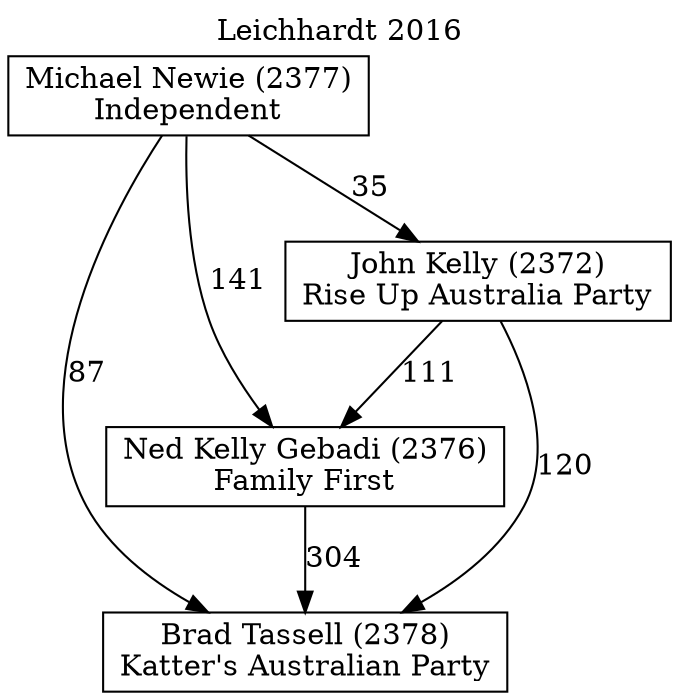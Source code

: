 // House preference flow
digraph "Brad Tassell (2378)_Leichhardt_2016" {
	graph [label="Leichhardt 2016" labelloc=t mclimit=10]
	node [shape=box]
	"Michael Newie (2377)" [label="Michael Newie (2377)
Independent"]
	"Ned Kelly Gebadi (2376)" [label="Ned Kelly Gebadi (2376)
Family First"]
	"Brad Tassell (2378)" [label="Brad Tassell (2378)
Katter's Australian Party"]
	"John Kelly (2372)" [label="John Kelly (2372)
Rise Up Australia Party"]
	"John Kelly (2372)" -> "Brad Tassell (2378)" [label=120]
	"John Kelly (2372)" -> "Ned Kelly Gebadi (2376)" [label=111]
	"Michael Newie (2377)" -> "Brad Tassell (2378)" [label=87]
	"Michael Newie (2377)" -> "Ned Kelly Gebadi (2376)" [label=141]
	"Ned Kelly Gebadi (2376)" -> "Brad Tassell (2378)" [label=304]
	"Michael Newie (2377)" -> "John Kelly (2372)" [label=35]
}
